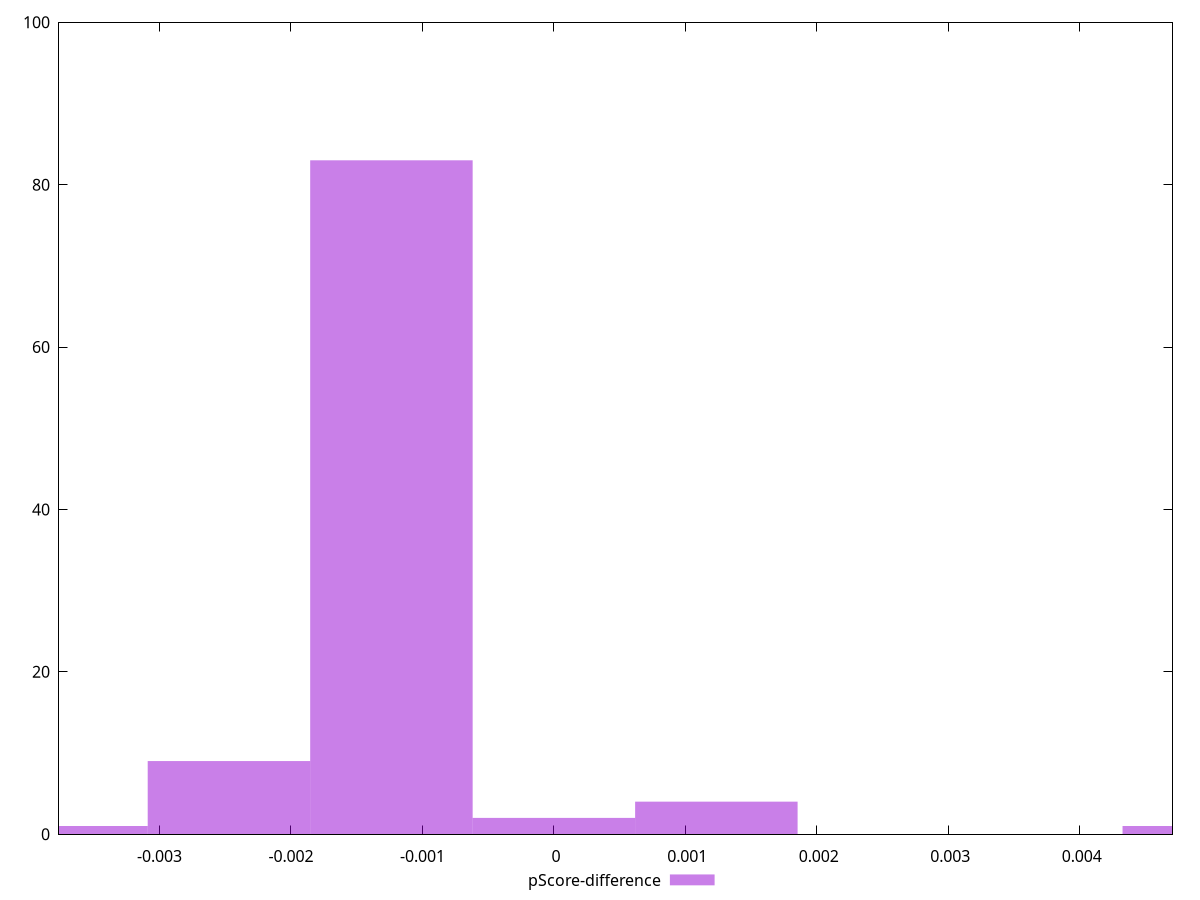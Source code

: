 reset

$pScoreDifference <<EOF
0.001235959428860606 4
-0.002471918857721212 9
-0.001235959428860606 83
0.004943837715442424 1
-0.0037078782865818177 1
0 2
EOF

set key outside below
set boxwidth 0.001235959428860606
set xrange [-0.003764705882352948:0.004705882352941171]
set yrange [0:100]
set trange [0:100]
set style fill transparent solid 0.5 noborder
set terminal svg size 640, 490 enhanced background rgb 'white'
set output "report_00019_2021-02-10T18-14-37.922Z//uses-rel-preload/samples/pages+cached+noadtech/pScore-difference/histogram.svg"

plot $pScoreDifference title "pScore-difference" with boxes

reset
